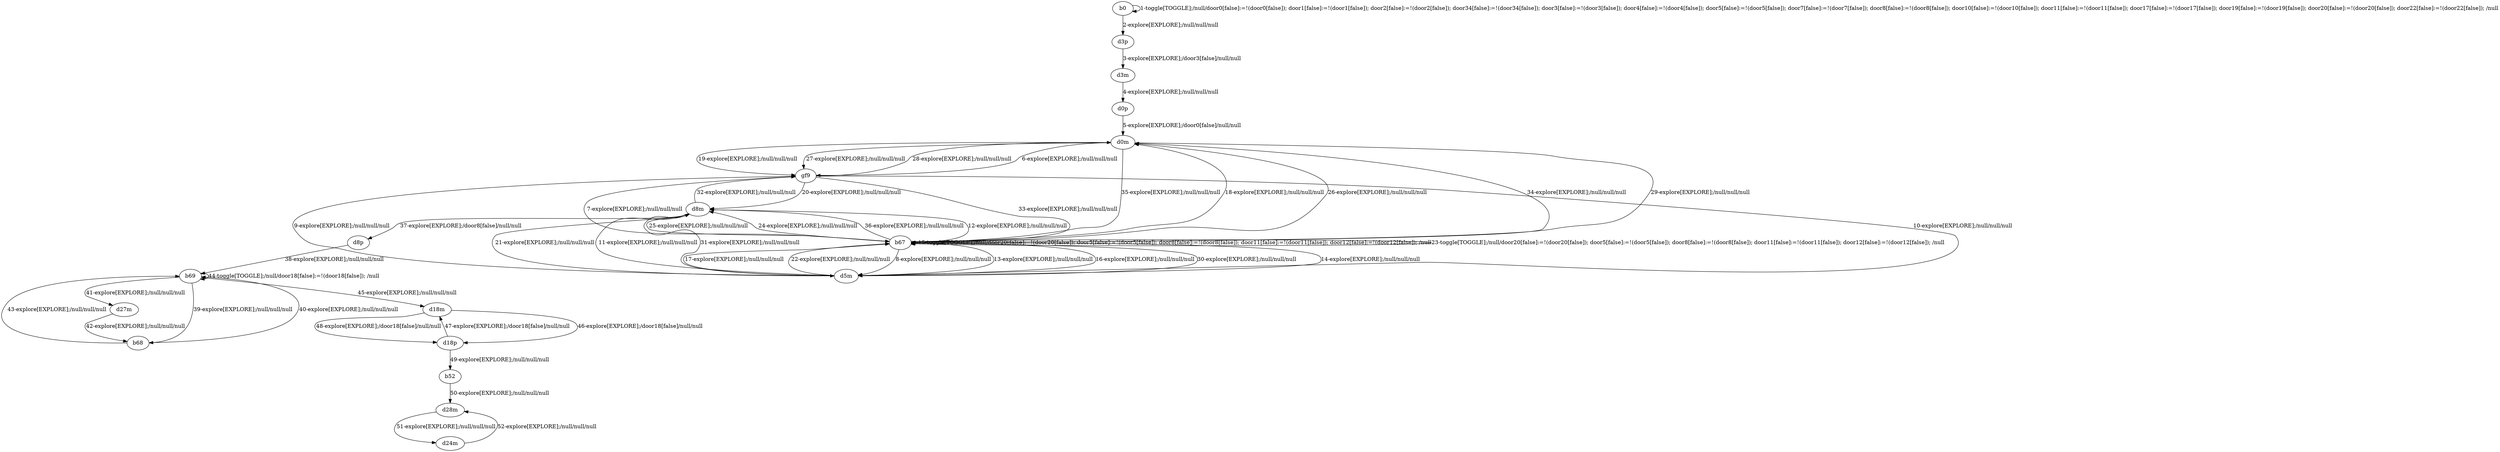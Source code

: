 # Total number of goals covered by this test: 2
# b52 --> d28m
# d28m --> d24m

digraph g {
"b0" -> "b0" [label = "1-toggle[TOGGLE];/null/door0[false]:=!(door0[false]); door1[false]:=!(door1[false]); door2[false]:=!(door2[false]); door34[false]:=!(door34[false]); door3[false]:=!(door3[false]); door4[false]:=!(door4[false]); door5[false]:=!(door5[false]); door7[false]:=!(door7[false]); door8[false]:=!(door8[false]); door10[false]:=!(door10[false]); door11[false]:=!(door11[false]); door17[false]:=!(door17[false]); door19[false]:=!(door19[false]); door20[false]:=!(door20[false]); door22[false]:=!(door22[false]); /null"];
"b0" -> "d3p" [label = "2-explore[EXPLORE];/null/null/null"];
"d3p" -> "d3m" [label = "3-explore[EXPLORE];/door3[false]/null/null"];
"d3m" -> "d0p" [label = "4-explore[EXPLORE];/null/null/null"];
"d0p" -> "d0m" [label = "5-explore[EXPLORE];/door0[false]/null/null"];
"d0m" -> "gf9" [label = "6-explore[EXPLORE];/null/null/null"];
"gf9" -> "b67" [label = "7-explore[EXPLORE];/null/null/null"];
"b67" -> "d5m" [label = "8-explore[EXPLORE];/null/null/null"];
"d5m" -> "gf9" [label = "9-explore[EXPLORE];/null/null/null"];
"gf9" -> "d5m" [label = "10-explore[EXPLORE];/null/null/null"];
"d5m" -> "d8m" [label = "11-explore[EXPLORE];/null/null/null"];
"d8m" -> "b67" [label = "12-explore[EXPLORE];/null/null/null"];
"b67" -> "d5m" [label = "13-explore[EXPLORE];/null/null/null"];
"d5m" -> "b67" [label = "14-explore[EXPLORE];/null/null/null"];
"b67" -> "b67" [label = "15-toggle[TOGGLE];/null/door20[false]:=!(door20[false]); door5[false]:=!(door5[false]); door8[false]:=!(door8[false]); door11[false]:=!(door11[false]); door12[false]:=!(door12[false]); /null"];
"b67" -> "d5m" [label = "16-explore[EXPLORE];/null/null/null"];
"d5m" -> "b67" [label = "17-explore[EXPLORE];/null/null/null"];
"b67" -> "d0m" [label = "18-explore[EXPLORE];/null/null/null"];
"d0m" -> "gf9" [label = "19-explore[EXPLORE];/null/null/null"];
"gf9" -> "d8m" [label = "20-explore[EXPLORE];/null/null/null"];
"d8m" -> "d5m" [label = "21-explore[EXPLORE];/null/null/null"];
"d5m" -> "b67" [label = "22-explore[EXPLORE];/null/null/null"];
"b67" -> "b67" [label = "23-toggle[TOGGLE];/null/door20[false]:=!(door20[false]); door5[false]:=!(door5[false]); door8[false]:=!(door8[false]); door11[false]:=!(door11[false]); door12[false]:=!(door12[false]); /null"];
"b67" -> "d8m" [label = "24-explore[EXPLORE];/null/null/null"];
"d8m" -> "b67" [label = "25-explore[EXPLORE];/null/null/null"];
"b67" -> "d0m" [label = "26-explore[EXPLORE];/null/null/null"];
"d0m" -> "gf9" [label = "27-explore[EXPLORE];/null/null/null"];
"gf9" -> "d0m" [label = "28-explore[EXPLORE];/null/null/null"];
"d0m" -> "b67" [label = "29-explore[EXPLORE];/null/null/null"];
"b67" -> "d5m" [label = "30-explore[EXPLORE];/null/null/null"];
"d5m" -> "d8m" [label = "31-explore[EXPLORE];/null/null/null"];
"d8m" -> "gf9" [label = "32-explore[EXPLORE];/null/null/null"];
"gf9" -> "b67" [label = "33-explore[EXPLORE];/null/null/null"];
"b67" -> "d0m" [label = "34-explore[EXPLORE];/null/null/null"];
"d0m" -> "b67" [label = "35-explore[EXPLORE];/null/null/null"];
"b67" -> "d8m" [label = "36-explore[EXPLORE];/null/null/null"];
"d8m" -> "d8p" [label = "37-explore[EXPLORE];/door8[false]/null/null"];
"d8p" -> "b69" [label = "38-explore[EXPLORE];/null/null/null"];
"b69" -> "b68" [label = "39-explore[EXPLORE];/null/null/null"];
"b68" -> "b69" [label = "40-explore[EXPLORE];/null/null/null"];
"b69" -> "d27m" [label = "41-explore[EXPLORE];/null/null/null"];
"d27m" -> "b68" [label = "42-explore[EXPLORE];/null/null/null"];
"b68" -> "b69" [label = "43-explore[EXPLORE];/null/null/null"];
"b69" -> "b69" [label = "44-toggle[TOGGLE];/null/door18[false]:=!(door18[false]); /null"];
"b69" -> "d18m" [label = "45-explore[EXPLORE];/null/null/null"];
"d18m" -> "d18p" [label = "46-explore[EXPLORE];/door18[false]/null/null"];
"d18p" -> "d18m" [label = "47-explore[EXPLORE];/door18[false]/null/null"];
"d18m" -> "d18p" [label = "48-explore[EXPLORE];/door18[false]/null/null"];
"d18p" -> "b52" [label = "49-explore[EXPLORE];/null/null/null"];
"b52" -> "d28m" [label = "50-explore[EXPLORE];/null/null/null"];
"d28m" -> "d24m" [label = "51-explore[EXPLORE];/null/null/null"];
"d24m" -> "d28m" [label = "52-explore[EXPLORE];/null/null/null"];
}